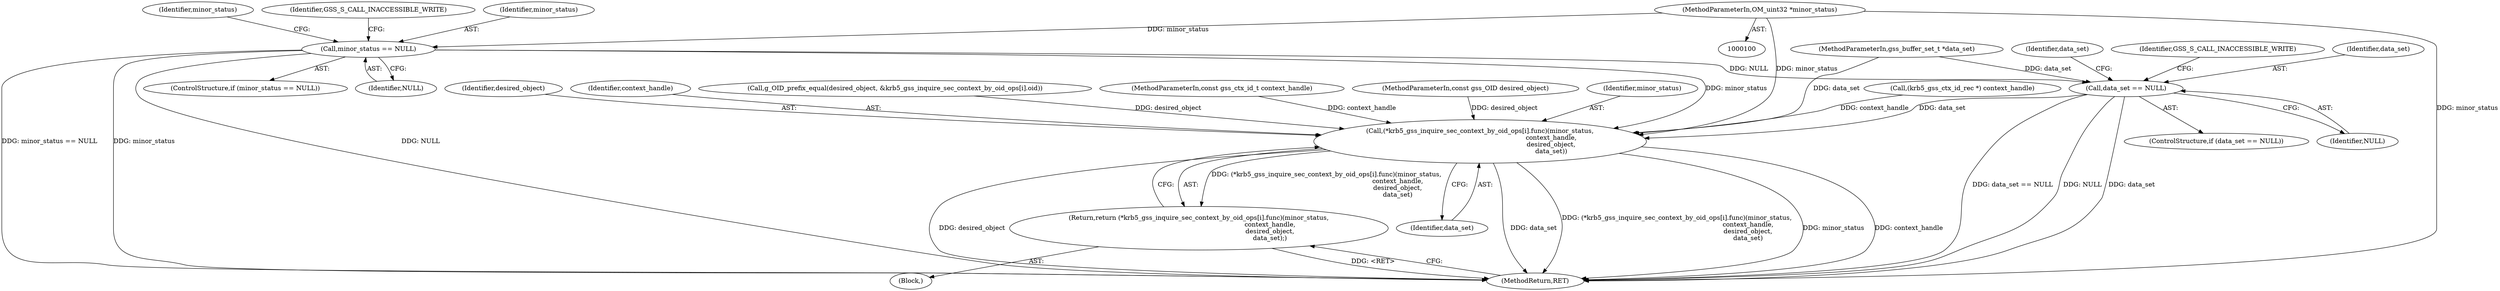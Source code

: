 digraph "0_krb5_82dc33da50338ac84c7b4102dc6513d897d0506a_1@pointer" {
"1000109" [label="(Call,minor_status == NULL)"];
"1000101" [label="(MethodParameterIn,OM_uint32 *minor_status)"];
"1000125" [label="(Call,data_set == NULL)"];
"1000177" [label="(Call,(*krb5_gss_inquire_sec_context_by_oid_ops[i].func)(minor_status,\n                                                                      context_handle,\n                                                                      desired_object,\n                                                                      data_set))"];
"1000176" [label="(Return,return (*krb5_gss_inquire_sec_context_by_oid_ops[i].func)(minor_status,\n                                                                      context_handle,\n                                                                      desired_object,\n                                                                      data_set);)"];
"1000129" [label="(Identifier,GSS_S_CALL_INACCESSIBLE_WRITE)"];
"1000125" [label="(Call,data_set == NULL)"];
"1000178" [label="(Identifier,minor_status)"];
"1000104" [label="(MethodParameterIn,gss_buffer_set_t *data_set)"];
"1000136" [label="(Call,(krb5_gss_ctx_id_rec *) context_handle)"];
"1000108" [label="(ControlStructure,if (minor_status == NULL))"];
"1000116" [label="(Identifier,minor_status)"];
"1000126" [label="(Identifier,data_set)"];
"1000180" [label="(Identifier,desired_object)"];
"1000113" [label="(Identifier,GSS_S_CALL_INACCESSIBLE_WRITE)"];
"1000188" [label="(MethodReturn,RET)"];
"1000110" [label="(Identifier,minor_status)"];
"1000179" [label="(Identifier,context_handle)"];
"1000111" [label="(Identifier,NULL)"];
"1000167" [label="(Call,g_OID_prefix_equal(desired_object, &krb5_gss_inquire_sec_context_by_oid_ops[i].oid))"];
"1000181" [label="(Identifier,data_set)"];
"1000176" [label="(Return,return (*krb5_gss_inquire_sec_context_by_oid_ops[i].func)(minor_status,\n                                                                      context_handle,\n                                                                      desired_object,\n                                                                      data_set);)"];
"1000124" [label="(ControlStructure,if (data_set == NULL))"];
"1000101" [label="(MethodParameterIn,OM_uint32 *minor_status)"];
"1000102" [label="(MethodParameterIn,const gss_ctx_id_t context_handle)"];
"1000175" [label="(Block,)"];
"1000103" [label="(MethodParameterIn,const gss_OID desired_object)"];
"1000109" [label="(Call,minor_status == NULL)"];
"1000127" [label="(Identifier,NULL)"];
"1000177" [label="(Call,(*krb5_gss_inquire_sec_context_by_oid_ops[i].func)(minor_status,\n                                                                      context_handle,\n                                                                      desired_object,\n                                                                      data_set))"];
"1000132" [label="(Identifier,data_set)"];
"1000109" -> "1000108"  [label="AST: "];
"1000109" -> "1000111"  [label="CFG: "];
"1000110" -> "1000109"  [label="AST: "];
"1000111" -> "1000109"  [label="AST: "];
"1000113" -> "1000109"  [label="CFG: "];
"1000116" -> "1000109"  [label="CFG: "];
"1000109" -> "1000188"  [label="DDG: minor_status == NULL"];
"1000109" -> "1000188"  [label="DDG: minor_status"];
"1000109" -> "1000188"  [label="DDG: NULL"];
"1000101" -> "1000109"  [label="DDG: minor_status"];
"1000109" -> "1000125"  [label="DDG: NULL"];
"1000109" -> "1000177"  [label="DDG: minor_status"];
"1000101" -> "1000100"  [label="AST: "];
"1000101" -> "1000188"  [label="DDG: minor_status"];
"1000101" -> "1000177"  [label="DDG: minor_status"];
"1000125" -> "1000124"  [label="AST: "];
"1000125" -> "1000127"  [label="CFG: "];
"1000126" -> "1000125"  [label="AST: "];
"1000127" -> "1000125"  [label="AST: "];
"1000129" -> "1000125"  [label="CFG: "];
"1000132" -> "1000125"  [label="CFG: "];
"1000125" -> "1000188"  [label="DDG: data_set == NULL"];
"1000125" -> "1000188"  [label="DDG: NULL"];
"1000125" -> "1000188"  [label="DDG: data_set"];
"1000104" -> "1000125"  [label="DDG: data_set"];
"1000125" -> "1000177"  [label="DDG: data_set"];
"1000177" -> "1000176"  [label="AST: "];
"1000177" -> "1000181"  [label="CFG: "];
"1000178" -> "1000177"  [label="AST: "];
"1000179" -> "1000177"  [label="AST: "];
"1000180" -> "1000177"  [label="AST: "];
"1000181" -> "1000177"  [label="AST: "];
"1000176" -> "1000177"  [label="CFG: "];
"1000177" -> "1000188"  [label="DDG: data_set"];
"1000177" -> "1000188"  [label="DDG: (*krb5_gss_inquire_sec_context_by_oid_ops[i].func)(minor_status,\n                                                                      context_handle,\n                                                                      desired_object,\n                                                                      data_set)"];
"1000177" -> "1000188"  [label="DDG: minor_status"];
"1000177" -> "1000188"  [label="DDG: context_handle"];
"1000177" -> "1000188"  [label="DDG: desired_object"];
"1000177" -> "1000176"  [label="DDG: (*krb5_gss_inquire_sec_context_by_oid_ops[i].func)(minor_status,\n                                                                      context_handle,\n                                                                      desired_object,\n                                                                      data_set)"];
"1000136" -> "1000177"  [label="DDG: context_handle"];
"1000102" -> "1000177"  [label="DDG: context_handle"];
"1000167" -> "1000177"  [label="DDG: desired_object"];
"1000103" -> "1000177"  [label="DDG: desired_object"];
"1000104" -> "1000177"  [label="DDG: data_set"];
"1000176" -> "1000175"  [label="AST: "];
"1000188" -> "1000176"  [label="CFG: "];
"1000176" -> "1000188"  [label="DDG: <RET>"];
}
